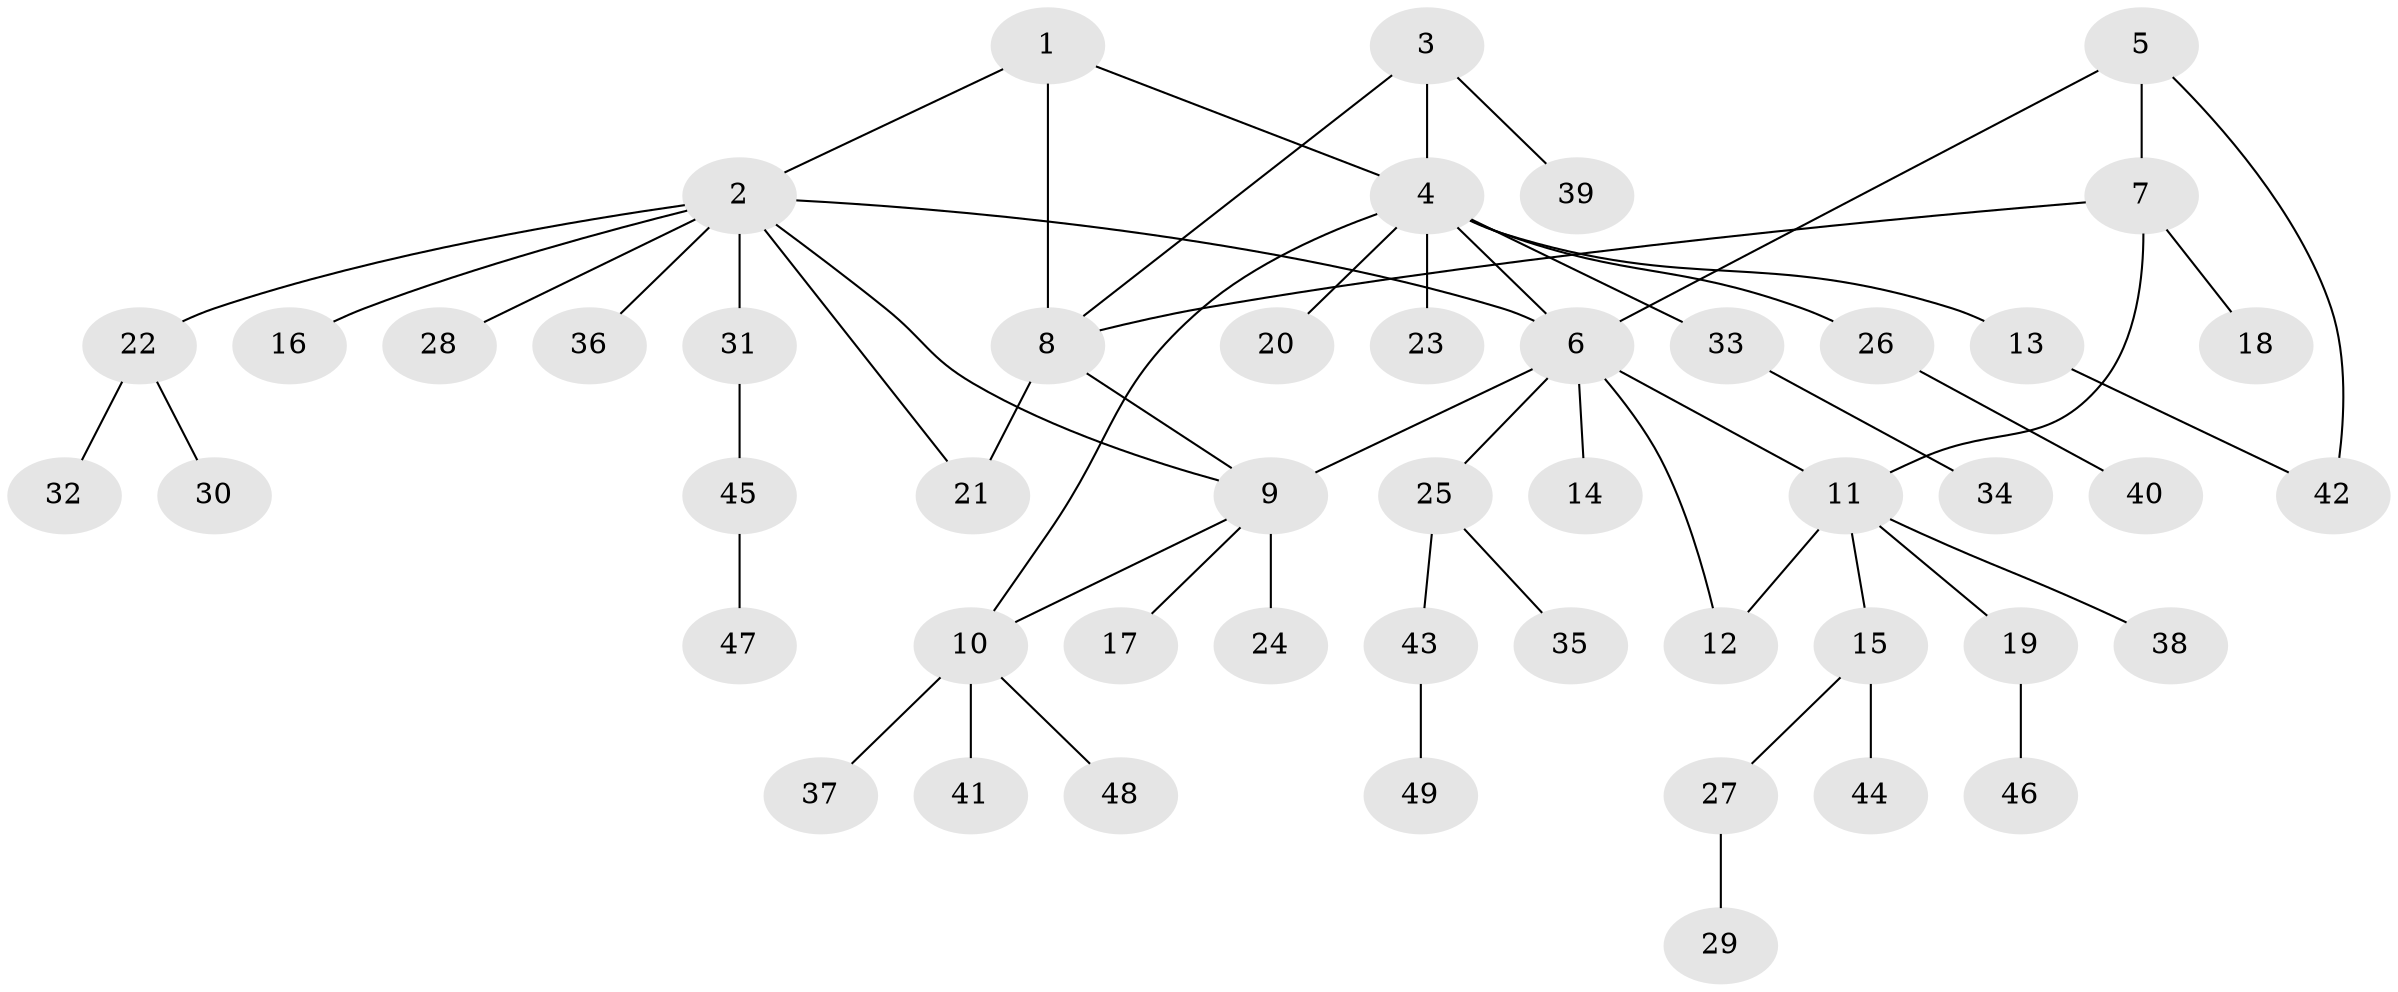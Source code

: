 // Generated by graph-tools (version 1.1) at 2025/16/03/09/25 04:16:02]
// undirected, 49 vertices, 58 edges
graph export_dot {
graph [start="1"]
  node [color=gray90,style=filled];
  1;
  2;
  3;
  4;
  5;
  6;
  7;
  8;
  9;
  10;
  11;
  12;
  13;
  14;
  15;
  16;
  17;
  18;
  19;
  20;
  21;
  22;
  23;
  24;
  25;
  26;
  27;
  28;
  29;
  30;
  31;
  32;
  33;
  34;
  35;
  36;
  37;
  38;
  39;
  40;
  41;
  42;
  43;
  44;
  45;
  46;
  47;
  48;
  49;
  1 -- 2;
  1 -- 4;
  1 -- 8;
  2 -- 6;
  2 -- 9;
  2 -- 16;
  2 -- 21;
  2 -- 22;
  2 -- 28;
  2 -- 31;
  2 -- 36;
  3 -- 4;
  3 -- 8;
  3 -- 39;
  4 -- 6;
  4 -- 10;
  4 -- 13;
  4 -- 20;
  4 -- 23;
  4 -- 26;
  4 -- 33;
  5 -- 6;
  5 -- 7;
  5 -- 42;
  6 -- 9;
  6 -- 11;
  6 -- 12;
  6 -- 14;
  6 -- 25;
  7 -- 8;
  7 -- 11;
  7 -- 18;
  8 -- 9;
  8 -- 21;
  9 -- 10;
  9 -- 17;
  9 -- 24;
  10 -- 37;
  10 -- 41;
  10 -- 48;
  11 -- 12;
  11 -- 15;
  11 -- 19;
  11 -- 38;
  13 -- 42;
  15 -- 27;
  15 -- 44;
  19 -- 46;
  22 -- 30;
  22 -- 32;
  25 -- 35;
  25 -- 43;
  26 -- 40;
  27 -- 29;
  31 -- 45;
  33 -- 34;
  43 -- 49;
  45 -- 47;
}
